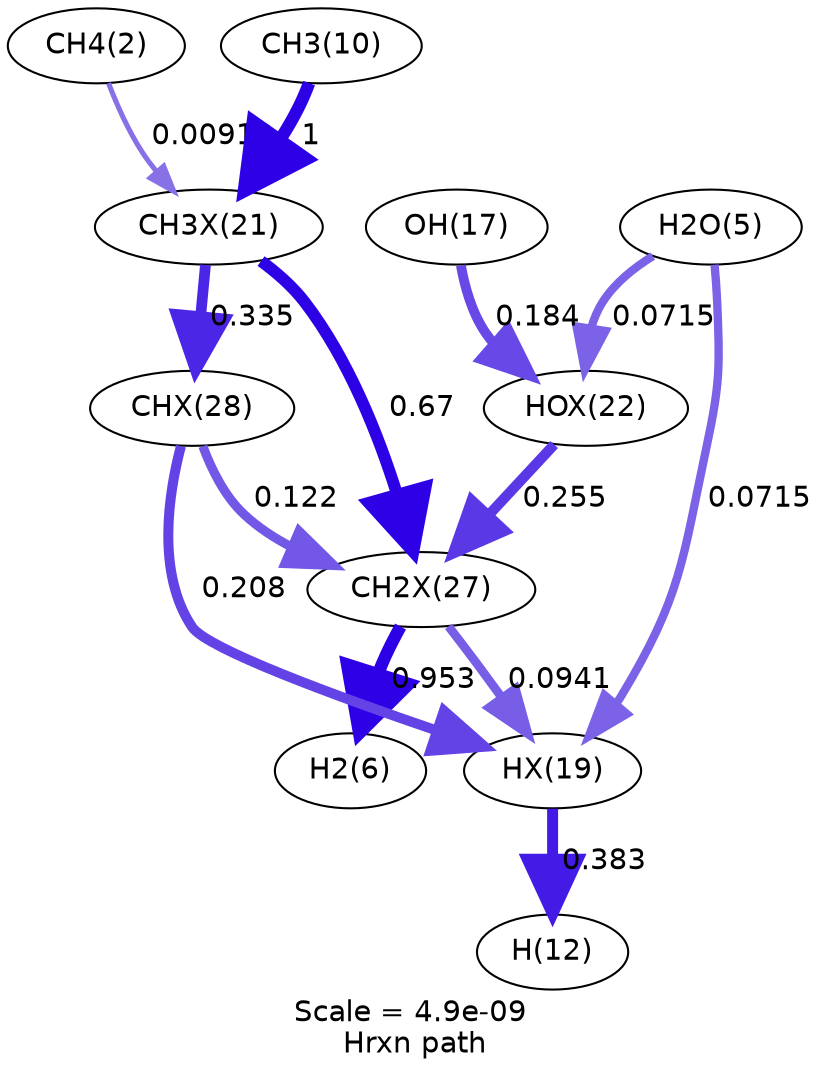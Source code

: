 digraph reaction_paths {
center=1;
s3 -> s25[fontname="Helvetica", penwidth=2.45, arrowsize=1.23, color="0.7, 0.509, 0.9"
, label=" 0.00913"];
s31 -> s7[fontname="Helvetica", penwidth=5.96, arrowsize=2.98, color="0.7, 1.45, 0.9"
, label=" 0.953"];
s23 -> s13[fontname="Helvetica", penwidth=5.27, arrowsize=2.64, color="0.7, 0.883, 0.9"
, label=" 0.383"];
s6 -> s23[fontname="Helvetica", penwidth=4.01, arrowsize=2, color="0.7, 0.572, 0.9"
, label=" 0.0715"];
s31 -> s23[fontname="Helvetica", penwidth=4.22, arrowsize=2.11, color="0.7, 0.594, 0.9"
, label=" 0.0941"];
s32 -> s23[fontname="Helvetica", penwidth=4.81, arrowsize=2.41, color="0.7, 0.708, 0.9"
, label=" 0.208"];
s6 -> s26[fontname="Helvetica", penwidth=4.01, arrowsize=2, color="0.7, 0.572, 0.9"
, label=" 0.0715"];
s18 -> s26[fontname="Helvetica", penwidth=4.72, arrowsize=2.36, color="0.7, 0.684, 0.9"
, label=" 0.184"];
s26 -> s31[fontname="Helvetica", penwidth=4.97, arrowsize=2.48, color="0.7, 0.755, 0.9"
, label=" 0.255"];
s11 -> s25[fontname="Helvetica", penwidth=6, arrowsize=3, color="0.7, 1.5, 0.9"
, label=" 1"];
s25 -> s31[fontname="Helvetica", penwidth=5.7, arrowsize=2.85, color="0.7, 1.17, 0.9"
, label=" 0.67"];
s25 -> s32[fontname="Helvetica", penwidth=5.17, arrowsize=2.59, color="0.7, 0.835, 0.9"
, label=" 0.335"];
s32 -> s31[fontname="Helvetica", penwidth=4.41, arrowsize=2.2, color="0.7, 0.622, 0.9"
, label=" 0.122"];
s3 [ fontname="Helvetica", label="CH4(2)"];
s6 [ fontname="Helvetica", label="H2O(5)"];
s7 [ fontname="Helvetica", label="H2(6)"];
s11 [ fontname="Helvetica", label="CH3(10)"];
s13 [ fontname="Helvetica", label="H(12)"];
s18 [ fontname="Helvetica", label="OH(17)"];
s23 [ fontname="Helvetica", label="HX(19)"];
s25 [ fontname="Helvetica", label="CH3X(21)"];
s26 [ fontname="Helvetica", label="HOX(22)"];
s31 [ fontname="Helvetica", label="CH2X(27)"];
s32 [ fontname="Helvetica", label="CHX(28)"];
 label = "Scale = 4.9e-09\l Hrxn path";
 fontname = "Helvetica";
}
